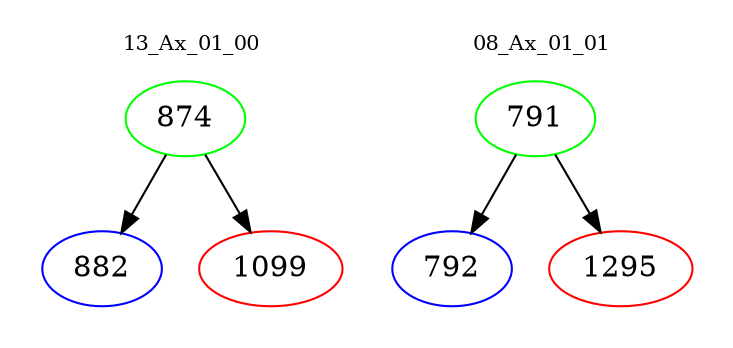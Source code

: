 digraph{
subgraph cluster_0 {
color = white
label = "13_Ax_01_00";
fontsize=10;
T0_874 [label="874", color="green"]
T0_874 -> T0_882 [color="black"]
T0_882 [label="882", color="blue"]
T0_874 -> T0_1099 [color="black"]
T0_1099 [label="1099", color="red"]
}
subgraph cluster_1 {
color = white
label = "08_Ax_01_01";
fontsize=10;
T1_791 [label="791", color="green"]
T1_791 -> T1_792 [color="black"]
T1_792 [label="792", color="blue"]
T1_791 -> T1_1295 [color="black"]
T1_1295 [label="1295", color="red"]
}
}
